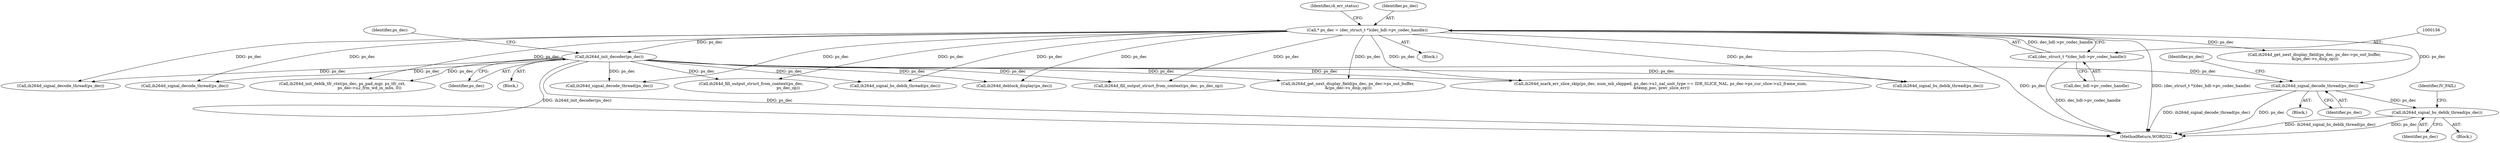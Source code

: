 digraph "0_Android_e629194c62a9a129ce378e08cb1059a8a53f1795@API" {
"1001179" [label="(Call,ih264d_signal_decode_thread(ps_dec))"];
"1000896" [label="(Call,ih264d_init_decoder(ps_dec))"];
"1000153" [label="(Call,* ps_dec = (dec_struct_t *)(dec_hdl->pv_codec_handle))"];
"1000155" [label="(Call,(dec_struct_t *)(dec_hdl->pv_codec_handle))"];
"1001188" [label="(Call,ih264d_signal_bs_deblk_thread(ps_dec))"];
"1000900" [label="(Identifier,ps_dec)"];
"1000155" [label="(Call,(dec_struct_t *)(dec_hdl->pv_codec_handle))"];
"1001187" [label="(Block,)"];
"1001676" [label="(Call,ih264d_signal_decode_thread(ps_dec))"];
"1001189" [label="(Identifier,ps_dec)"];
"1001962" [label="(Call,ih264d_signal_bs_deblk_thread(ps_dec))"];
"1001145" [label="(Block,)"];
"1001642" [label="(Call,ih264d_init_deblk_tfr_ctxt(ps_dec, ps_pad_mgr, ps_tfr_cxt,\n                                           ps_dec->u2_frm_wd_in_mbs, 0))"];
"1001840" [label="(Call,ih264d_deblock_display(ps_dec))"];
"1002004" [label="(Call,ih264d_fill_output_struct_from_context(ps_dec, ps_dec_op))"];
"1001179" [label="(Call,ih264d_signal_decode_thread(ps_dec))"];
"1001509" [label="(Call,ih264d_mark_err_slice_skip(ps_dec, num_mb_skipped, ps_dec->u1_nal_unit_type == IDR_SLICE_NAL, ps_dec->ps_cur_slice->u2_frame_num,\n &temp_poc, prev_slice_err))"];
"1000157" [label="(Call,dec_hdl->pv_codec_handle)"];
"1001188" [label="(Call,ih264d_signal_bs_deblk_thread(ps_dec))"];
"1001384" [label="(Call,ih264d_signal_decode_thread(ps_dec))"];
"1002124" [label="(MethodReturn,WORD32)"];
"1000151" [label="(Block,)"];
"1001191" [label="(Identifier,IV_FAIL)"];
"1000162" [label="(Identifier,i4_err_status)"];
"1001184" [label="(Identifier,ps_dec)"];
"1001553" [label="(Call,ih264d_signal_decode_thread(ps_dec))"];
"1000897" [label="(Identifier,ps_dec)"];
"1001180" [label="(Identifier,ps_dec)"];
"1001243" [label="(Call,ih264d_fill_output_struct_from_context(ps_dec,\n                                                           ps_dec_op))"];
"1000153" [label="(Call,* ps_dec = (dec_struct_t *)(dec_hdl->pv_codec_handle))"];
"1001976" [label="(Call,ih264d_get_next_display_field(ps_dec, ps_dec->ps_out_buffer,\n &(ps_dec->s_disp_op)))"];
"1000896" [label="(Call,ih264d_init_decoder(ps_dec))"];
"1001784" [label="(Call,ih264d_signal_bs_deblk_thread(ps_dec))"];
"1000713" [label="(Call,ih264d_get_next_display_field(ps_dec, ps_dec->ps_out_buffer,\n &(ps_dec->s_disp_op)))"];
"1000895" [label="(Block,)"];
"1000154" [label="(Identifier,ps_dec)"];
"1001179" -> "1001145"  [label="AST: "];
"1001179" -> "1001180"  [label="CFG: "];
"1001180" -> "1001179"  [label="AST: "];
"1001184" -> "1001179"  [label="CFG: "];
"1001179" -> "1002124"  [label="DDG: ih264d_signal_decode_thread(ps_dec)"];
"1001179" -> "1002124"  [label="DDG: ps_dec"];
"1000896" -> "1001179"  [label="DDG: ps_dec"];
"1000153" -> "1001179"  [label="DDG: ps_dec"];
"1001179" -> "1001188"  [label="DDG: ps_dec"];
"1000896" -> "1000895"  [label="AST: "];
"1000896" -> "1000897"  [label="CFG: "];
"1000897" -> "1000896"  [label="AST: "];
"1000900" -> "1000896"  [label="CFG: "];
"1000896" -> "1002124"  [label="DDG: ps_dec"];
"1000896" -> "1002124"  [label="DDG: ih264d_init_decoder(ps_dec)"];
"1000153" -> "1000896"  [label="DDG: ps_dec"];
"1000896" -> "1001243"  [label="DDG: ps_dec"];
"1000896" -> "1001384"  [label="DDG: ps_dec"];
"1000896" -> "1001509"  [label="DDG: ps_dec"];
"1000896" -> "1001553"  [label="DDG: ps_dec"];
"1000896" -> "1001642"  [label="DDG: ps_dec"];
"1000896" -> "1001676"  [label="DDG: ps_dec"];
"1000896" -> "1001784"  [label="DDG: ps_dec"];
"1000896" -> "1001840"  [label="DDG: ps_dec"];
"1000896" -> "1001962"  [label="DDG: ps_dec"];
"1000896" -> "1001976"  [label="DDG: ps_dec"];
"1000896" -> "1002004"  [label="DDG: ps_dec"];
"1000153" -> "1000151"  [label="AST: "];
"1000153" -> "1000155"  [label="CFG: "];
"1000154" -> "1000153"  [label="AST: "];
"1000155" -> "1000153"  [label="AST: "];
"1000162" -> "1000153"  [label="CFG: "];
"1000153" -> "1002124"  [label="DDG: (dec_struct_t *)(dec_hdl->pv_codec_handle)"];
"1000153" -> "1002124"  [label="DDG: ps_dec"];
"1000155" -> "1000153"  [label="DDG: dec_hdl->pv_codec_handle"];
"1000153" -> "1000713"  [label="DDG: ps_dec"];
"1000153" -> "1001243"  [label="DDG: ps_dec"];
"1000153" -> "1001384"  [label="DDG: ps_dec"];
"1000153" -> "1001509"  [label="DDG: ps_dec"];
"1000153" -> "1001553"  [label="DDG: ps_dec"];
"1000153" -> "1001642"  [label="DDG: ps_dec"];
"1000153" -> "1001676"  [label="DDG: ps_dec"];
"1000153" -> "1001784"  [label="DDG: ps_dec"];
"1000153" -> "1001840"  [label="DDG: ps_dec"];
"1000153" -> "1001962"  [label="DDG: ps_dec"];
"1000153" -> "1001976"  [label="DDG: ps_dec"];
"1000153" -> "1002004"  [label="DDG: ps_dec"];
"1000155" -> "1000157"  [label="CFG: "];
"1000156" -> "1000155"  [label="AST: "];
"1000157" -> "1000155"  [label="AST: "];
"1000155" -> "1002124"  [label="DDG: dec_hdl->pv_codec_handle"];
"1001188" -> "1001187"  [label="AST: "];
"1001188" -> "1001189"  [label="CFG: "];
"1001189" -> "1001188"  [label="AST: "];
"1001191" -> "1001188"  [label="CFG: "];
"1001188" -> "1002124"  [label="DDG: ih264d_signal_bs_deblk_thread(ps_dec)"];
"1001188" -> "1002124"  [label="DDG: ps_dec"];
}
